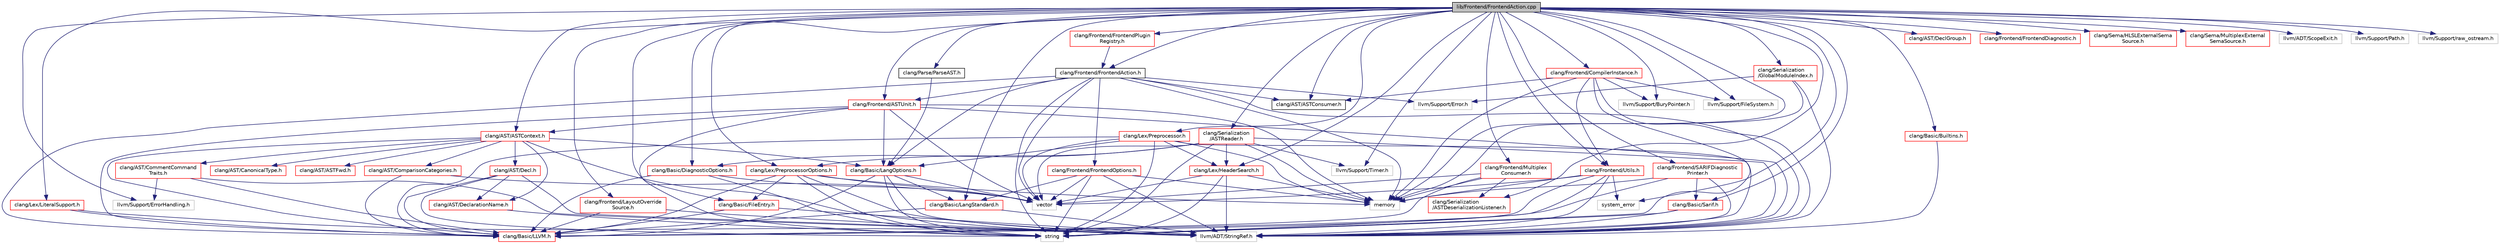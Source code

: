digraph "lib/Frontend/FrontendAction.cpp"
{
 // LATEX_PDF_SIZE
  bgcolor="transparent";
  edge [fontname="Helvetica",fontsize="10",labelfontname="Helvetica",labelfontsize="10"];
  node [fontname="Helvetica",fontsize="10",shape=record];
  Node1 [label="lib/Frontend/FrontendAction.cpp",height=0.2,width=0.4,color="black", fillcolor="grey75", style="filled", fontcolor="black",tooltip=" "];
  Node1 -> Node2 [color="midnightblue",fontsize="10",style="solid",fontname="Helvetica"];
  Node2 [label="clang/Frontend/FrontendAction.h",height=0.2,width=0.4,color="black",URL="$FrontendAction_8h.html",tooltip=" "];
  Node2 -> Node3 [color="midnightblue",fontsize="10",style="solid",fontname="Helvetica"];
  Node3 [label="clang/AST/ASTConsumer.h",height=0.2,width=0.4,color="black",URL="$ASTConsumer_8h.html",tooltip=" "];
  Node2 -> Node4 [color="midnightblue",fontsize="10",style="solid",fontname="Helvetica"];
  Node4 [label="clang/Basic/LLVM.h",height=0.2,width=0.4,color="red",URL="$LLVM_8h.html",tooltip=" "];
  Node2 -> Node7 [color="midnightblue",fontsize="10",style="solid",fontname="Helvetica"];
  Node7 [label="clang/Basic/LangOptions.h",height=0.2,width=0.4,color="red",URL="$LangOptions_8h.html",tooltip=" "];
  Node7 -> Node4 [color="midnightblue",fontsize="10",style="solid",fontname="Helvetica"];
  Node7 -> Node11 [color="midnightblue",fontsize="10",style="solid",fontname="Helvetica"];
  Node11 [label="clang/Basic/LangStandard.h",height=0.2,width=0.4,color="red",URL="$LangStandard_8h.html",tooltip=" "];
  Node11 -> Node4 [color="midnightblue",fontsize="10",style="solid",fontname="Helvetica"];
  Node11 -> Node12 [color="midnightblue",fontsize="10",style="solid",fontname="Helvetica"];
  Node12 [label="llvm/ADT/StringRef.h",height=0.2,width=0.4,color="grey75",tooltip=" "];
  Node7 -> Node12 [color="midnightblue",fontsize="10",style="solid",fontname="Helvetica"];
  Node7 -> Node9 [color="midnightblue",fontsize="10",style="solid",fontname="Helvetica"];
  Node9 [label="string",height=0.2,width=0.4,color="grey75",tooltip=" "];
  Node7 -> Node10 [color="midnightblue",fontsize="10",style="solid",fontname="Helvetica"];
  Node10 [label="vector",height=0.2,width=0.4,color="grey75",tooltip=" "];
  Node2 -> Node35 [color="midnightblue",fontsize="10",style="solid",fontname="Helvetica"];
  Node35 [label="clang/Frontend/ASTUnit.h",height=0.2,width=0.4,color="red",URL="$ASTUnit_8h.html",tooltip=" "];
  Node35 -> Node46 [color="midnightblue",fontsize="10",style="solid",fontname="Helvetica"];
  Node46 [label="clang/AST/ASTContext.h",height=0.2,width=0.4,color="red",URL="$ASTContext_8h.html",tooltip=" "];
  Node46 -> Node47 [color="midnightblue",fontsize="10",style="solid",fontname="Helvetica"];
  Node47 [label="clang/AST/ASTFwd.h",height=0.2,width=0.4,color="red",URL="$ASTFwd_8h.html",tooltip=" "];
  Node46 -> Node53 [color="midnightblue",fontsize="10",style="solid",fontname="Helvetica"];
  Node53 [label="clang/AST/CanonicalType.h",height=0.2,width=0.4,color="red",URL="$CanonicalType_8h.html",tooltip=" "];
  Node46 -> Node103 [color="midnightblue",fontsize="10",style="solid",fontname="Helvetica"];
  Node103 [label="clang/AST/CommentCommand\lTraits.h",height=0.2,width=0.4,color="red",URL="$CommentCommandTraits_8h.html",tooltip=" "];
  Node103 -> Node4 [color="midnightblue",fontsize="10",style="solid",fontname="Helvetica"];
  Node103 -> Node12 [color="midnightblue",fontsize="10",style="solid",fontname="Helvetica"];
  Node103 -> Node15 [color="midnightblue",fontsize="10",style="solid",fontname="Helvetica"];
  Node15 [label="llvm/Support/ErrorHandling.h",height=0.2,width=0.4,color="grey75",tooltip=" "];
  Node46 -> Node106 [color="midnightblue",fontsize="10",style="solid",fontname="Helvetica"];
  Node106 [label="clang/AST/ComparisonCategories.h",height=0.2,width=0.4,color="red",URL="$ComparisonCategories_8h.html",tooltip=" "];
  Node106 -> Node4 [color="midnightblue",fontsize="10",style="solid",fontname="Helvetica"];
  Node106 -> Node10 [color="midnightblue",fontsize="10",style="solid",fontname="Helvetica"];
  Node46 -> Node108 [color="midnightblue",fontsize="10",style="solid",fontname="Helvetica"];
  Node108 [label="clang/AST/Decl.h",height=0.2,width=0.4,color="red",URL="$Decl_8h.html",tooltip=" "];
  Node108 -> Node119 [color="midnightblue",fontsize="10",style="solid",fontname="Helvetica"];
  Node119 [label="clang/AST/DeclarationName.h",height=0.2,width=0.4,color="red",URL="$DeclarationName_8h.html",tooltip=" "];
  Node119 -> Node9 [color="midnightblue",fontsize="10",style="solid",fontname="Helvetica"];
  Node108 -> Node4 [color="midnightblue",fontsize="10",style="solid",fontname="Helvetica"];
  Node108 -> Node12 [color="midnightblue",fontsize="10",style="solid",fontname="Helvetica"];
  Node108 -> Node9 [color="midnightblue",fontsize="10",style="solid",fontname="Helvetica"];
  Node46 -> Node119 [color="midnightblue",fontsize="10",style="solid",fontname="Helvetica"];
  Node46 -> Node4 [color="midnightblue",fontsize="10",style="solid",fontname="Helvetica"];
  Node46 -> Node7 [color="midnightblue",fontsize="10",style="solid",fontname="Helvetica"];
  Node46 -> Node12 [color="midnightblue",fontsize="10",style="solid",fontname="Helvetica"];
  Node35 -> Node4 [color="midnightblue",fontsize="10",style="solid",fontname="Helvetica"];
  Node35 -> Node7 [color="midnightblue",fontsize="10",style="solid",fontname="Helvetica"];
  Node35 -> Node12 [color="midnightblue",fontsize="10",style="solid",fontname="Helvetica"];
  Node35 -> Node77 [color="midnightblue",fontsize="10",style="solid",fontname="Helvetica"];
  Node77 [label="memory",height=0.2,width=0.4,color="grey75",tooltip=" "];
  Node35 -> Node9 [color="midnightblue",fontsize="10",style="solid",fontname="Helvetica"];
  Node35 -> Node10 [color="midnightblue",fontsize="10",style="solid",fontname="Helvetica"];
  Node2 -> Node233 [color="midnightblue",fontsize="10",style="solid",fontname="Helvetica"];
  Node233 [label="clang/Frontend/FrontendOptions.h",height=0.2,width=0.4,color="red",URL="$FrontendOptions_8h.html",tooltip=" "];
  Node233 -> Node11 [color="midnightblue",fontsize="10",style="solid",fontname="Helvetica"];
  Node233 -> Node12 [color="midnightblue",fontsize="10",style="solid",fontname="Helvetica"];
  Node233 -> Node77 [color="midnightblue",fontsize="10",style="solid",fontname="Helvetica"];
  Node233 -> Node9 [color="midnightblue",fontsize="10",style="solid",fontname="Helvetica"];
  Node233 -> Node10 [color="midnightblue",fontsize="10",style="solid",fontname="Helvetica"];
  Node2 -> Node12 [color="midnightblue",fontsize="10",style="solid",fontname="Helvetica"];
  Node2 -> Node238 [color="midnightblue",fontsize="10",style="solid",fontname="Helvetica"];
  Node238 [label="llvm/Support/Error.h",height=0.2,width=0.4,color="grey75",tooltip=" "];
  Node2 -> Node77 [color="midnightblue",fontsize="10",style="solid",fontname="Helvetica"];
  Node2 -> Node9 [color="midnightblue",fontsize="10",style="solid",fontname="Helvetica"];
  Node2 -> Node10 [color="midnightblue",fontsize="10",style="solid",fontname="Helvetica"];
  Node1 -> Node3 [color="midnightblue",fontsize="10",style="solid",fontname="Helvetica"];
  Node1 -> Node46 [color="midnightblue",fontsize="10",style="solid",fontname="Helvetica"];
  Node1 -> Node191 [color="midnightblue",fontsize="10",style="solid",fontname="Helvetica"];
  Node191 [label="clang/AST/DeclGroup.h",height=0.2,width=0.4,color="red",URL="$DeclGroup_8h.html",tooltip=" "];
  Node1 -> Node239 [color="midnightblue",fontsize="10",style="solid",fontname="Helvetica"];
  Node239 [label="clang/Basic/Builtins.h",height=0.2,width=0.4,color="red",URL="$Builtins_8h.html",tooltip=" "];
  Node239 -> Node12 [color="midnightblue",fontsize="10",style="solid",fontname="Helvetica"];
  Node1 -> Node63 [color="midnightblue",fontsize="10",style="solid",fontname="Helvetica"];
  Node63 [label="clang/Basic/DiagnosticOptions.h",height=0.2,width=0.4,color="red",URL="$DiagnosticOptions_8h.html",tooltip=" "];
  Node63 -> Node4 [color="midnightblue",fontsize="10",style="solid",fontname="Helvetica"];
  Node63 -> Node9 [color="midnightblue",fontsize="10",style="solid",fontname="Helvetica"];
  Node63 -> Node10 [color="midnightblue",fontsize="10",style="solid",fontname="Helvetica"];
  Node1 -> Node153 [color="midnightblue",fontsize="10",style="solid",fontname="Helvetica"];
  Node153 [label="clang/Basic/FileEntry.h",height=0.2,width=0.4,color="red",URL="$FileEntry_8h.html",tooltip=" "];
  Node153 -> Node4 [color="midnightblue",fontsize="10",style="solid",fontname="Helvetica"];
  Node153 -> Node12 [color="midnightblue",fontsize="10",style="solid",fontname="Helvetica"];
  Node1 -> Node11 [color="midnightblue",fontsize="10",style="solid",fontname="Helvetica"];
  Node1 -> Node241 [color="midnightblue",fontsize="10",style="solid",fontname="Helvetica"];
  Node241 [label="clang/Basic/Sarif.h",height=0.2,width=0.4,color="red",URL="$Sarif_8h.html",tooltip=" "];
  Node241 -> Node12 [color="midnightblue",fontsize="10",style="solid",fontname="Helvetica"];
  Node241 -> Node9 [color="midnightblue",fontsize="10",style="solid",fontname="Helvetica"];
  Node1 -> Node35 [color="midnightblue",fontsize="10",style="solid",fontname="Helvetica"];
  Node1 -> Node246 [color="midnightblue",fontsize="10",style="solid",fontname="Helvetica"];
  Node246 [label="clang/Frontend/CompilerInstance.h",height=0.2,width=0.4,color="red",URL="$CompilerInstance_8h.html",tooltip=" "];
  Node246 -> Node3 [color="midnightblue",fontsize="10",style="solid",fontname="Helvetica"];
  Node246 -> Node279 [color="midnightblue",fontsize="10",style="solid",fontname="Helvetica"];
  Node279 [label="clang/Frontend/Utils.h",height=0.2,width=0.4,color="red",URL="$Utils_8h.html",tooltip=" "];
  Node279 -> Node4 [color="midnightblue",fontsize="10",style="solid",fontname="Helvetica"];
  Node279 -> Node12 [color="midnightblue",fontsize="10",style="solid",fontname="Helvetica"];
  Node279 -> Node77 [color="midnightblue",fontsize="10",style="solid",fontname="Helvetica"];
  Node279 -> Node9 [color="midnightblue",fontsize="10",style="solid",fontname="Helvetica"];
  Node279 -> Node232 [color="midnightblue",fontsize="10",style="solid",fontname="Helvetica"];
  Node232 [label="system_error",height=0.2,width=0.4,color="grey75",tooltip=" "];
  Node279 -> Node10 [color="midnightblue",fontsize="10",style="solid",fontname="Helvetica"];
  Node246 -> Node12 [color="midnightblue",fontsize="10",style="solid",fontname="Helvetica"];
  Node246 -> Node283 [color="midnightblue",fontsize="10",style="solid",fontname="Helvetica"];
  Node283 [label="llvm/Support/BuryPointer.h",height=0.2,width=0.4,color="grey75",tooltip=" "];
  Node246 -> Node161 [color="midnightblue",fontsize="10",style="solid",fontname="Helvetica"];
  Node161 [label="llvm/Support/FileSystem.h",height=0.2,width=0.4,color="grey75",tooltip=" "];
  Node246 -> Node77 [color="midnightblue",fontsize="10",style="solid",fontname="Helvetica"];
  Node246 -> Node9 [color="midnightblue",fontsize="10",style="solid",fontname="Helvetica"];
  Node1 -> Node284 [color="midnightblue",fontsize="10",style="solid",fontname="Helvetica"];
  Node284 [label="clang/Frontend/FrontendDiagnostic.h",height=0.2,width=0.4,color="red",URL="$FrontendDiagnostic_8h.html",tooltip=" "];
  Node1 -> Node287 [color="midnightblue",fontsize="10",style="solid",fontname="Helvetica"];
  Node287 [label="clang/Frontend/FrontendPlugin\lRegistry.h",height=0.2,width=0.4,color="red",URL="$FrontendPluginRegistry_8h.html",tooltip=" "];
  Node287 -> Node2 [color="midnightblue",fontsize="10",style="solid",fontname="Helvetica"];
  Node1 -> Node288 [color="midnightblue",fontsize="10",style="solid",fontname="Helvetica"];
  Node288 [label="clang/Frontend/LayoutOverride\lSource.h",height=0.2,width=0.4,color="red",URL="$LayoutOverrideSource_8h.html",tooltip=" "];
  Node288 -> Node4 [color="midnightblue",fontsize="10",style="solid",fontname="Helvetica"];
  Node288 -> Node12 [color="midnightblue",fontsize="10",style="solid",fontname="Helvetica"];
  Node1 -> Node289 [color="midnightblue",fontsize="10",style="solid",fontname="Helvetica"];
  Node289 [label="clang/Frontend/Multiplex\lConsumer.h",height=0.2,width=0.4,color="red",URL="$MultiplexConsumer_8h.html",tooltip=" "];
  Node289 -> Node4 [color="midnightblue",fontsize="10",style="solid",fontname="Helvetica"];
  Node289 -> Node291 [color="midnightblue",fontsize="10",style="solid",fontname="Helvetica"];
  Node291 [label="clang/Serialization\l/ASTDeserializationListener.h",height=0.2,width=0.4,color="red",URL="$ASTDeserializationListener_8h.html",tooltip=" "];
  Node289 -> Node77 [color="midnightblue",fontsize="10",style="solid",fontname="Helvetica"];
  Node289 -> Node10 [color="midnightblue",fontsize="10",style="solid",fontname="Helvetica"];
  Node1 -> Node292 [color="midnightblue",fontsize="10",style="solid",fontname="Helvetica"];
  Node292 [label="clang/Frontend/SARIFDiagnostic\lPrinter.h",height=0.2,width=0.4,color="red",URL="$SARIFDiagnosticPrinter_8h.html",tooltip=" "];
  Node292 -> Node4 [color="midnightblue",fontsize="10",style="solid",fontname="Helvetica"];
  Node292 -> Node241 [color="midnightblue",fontsize="10",style="solid",fontname="Helvetica"];
  Node292 -> Node12 [color="midnightblue",fontsize="10",style="solid",fontname="Helvetica"];
  Node292 -> Node77 [color="midnightblue",fontsize="10",style="solid",fontname="Helvetica"];
  Node1 -> Node279 [color="midnightblue",fontsize="10",style="solid",fontname="Helvetica"];
  Node1 -> Node223 [color="midnightblue",fontsize="10",style="solid",fontname="Helvetica"];
  Node223 [label="clang/Lex/HeaderSearch.h",height=0.2,width=0.4,color="red",URL="$HeaderSearch_8h.html",tooltip=" "];
  Node223 -> Node12 [color="midnightblue",fontsize="10",style="solid",fontname="Helvetica"];
  Node223 -> Node77 [color="midnightblue",fontsize="10",style="solid",fontname="Helvetica"];
  Node223 -> Node9 [color="midnightblue",fontsize="10",style="solid",fontname="Helvetica"];
  Node223 -> Node10 [color="midnightblue",fontsize="10",style="solid",fontname="Helvetica"];
  Node1 -> Node293 [color="midnightblue",fontsize="10",style="solid",fontname="Helvetica"];
  Node293 [label="clang/Lex/LiteralSupport.h",height=0.2,width=0.4,color="red",URL="$LiteralSupport_8h.html",tooltip=" "];
  Node293 -> Node4 [color="midnightblue",fontsize="10",style="solid",fontname="Helvetica"];
  Node293 -> Node12 [color="midnightblue",fontsize="10",style="solid",fontname="Helvetica"];
  Node1 -> Node222 [color="midnightblue",fontsize="10",style="solid",fontname="Helvetica"];
  Node222 [label="clang/Lex/Preprocessor.h",height=0.2,width=0.4,color="red",URL="$Preprocessor_8h.html",tooltip=" "];
  Node222 -> Node4 [color="midnightblue",fontsize="10",style="solid",fontname="Helvetica"];
  Node222 -> Node7 [color="midnightblue",fontsize="10",style="solid",fontname="Helvetica"];
  Node222 -> Node223 [color="midnightblue",fontsize="10",style="solid",fontname="Helvetica"];
  Node222 -> Node12 [color="midnightblue",fontsize="10",style="solid",fontname="Helvetica"];
  Node222 -> Node77 [color="midnightblue",fontsize="10",style="solid",fontname="Helvetica"];
  Node222 -> Node9 [color="midnightblue",fontsize="10",style="solid",fontname="Helvetica"];
  Node222 -> Node10 [color="midnightblue",fontsize="10",style="solid",fontname="Helvetica"];
  Node1 -> Node294 [color="midnightblue",fontsize="10",style="solid",fontname="Helvetica"];
  Node294 [label="clang/Lex/PreprocessorOptions.h",height=0.2,width=0.4,color="red",URL="$PreprocessorOptions_8h.html",tooltip=" "];
  Node294 -> Node153 [color="midnightblue",fontsize="10",style="solid",fontname="Helvetica"];
  Node294 -> Node4 [color="midnightblue",fontsize="10",style="solid",fontname="Helvetica"];
  Node294 -> Node12 [color="midnightblue",fontsize="10",style="solid",fontname="Helvetica"];
  Node294 -> Node77 [color="midnightblue",fontsize="10",style="solid",fontname="Helvetica"];
  Node294 -> Node9 [color="midnightblue",fontsize="10",style="solid",fontname="Helvetica"];
  Node294 -> Node10 [color="midnightblue",fontsize="10",style="solid",fontname="Helvetica"];
  Node1 -> Node295 [color="midnightblue",fontsize="10",style="solid",fontname="Helvetica"];
  Node295 [label="clang/Parse/ParseAST.h",height=0.2,width=0.4,color="black",URL="$ParseAST_8h.html",tooltip=" "];
  Node295 -> Node7 [color="midnightblue",fontsize="10",style="solid",fontname="Helvetica"];
  Node1 -> Node296 [color="midnightblue",fontsize="10",style="solid",fontname="Helvetica"];
  Node296 [label="clang/Sema/HLSLExternalSema\lSource.h",height=0.2,width=0.4,color="red",URL="$HLSLExternalSemaSource_8h.html",tooltip=" "];
  Node1 -> Node300 [color="midnightblue",fontsize="10",style="solid",fontname="Helvetica"];
  Node300 [label="clang/Sema/MultiplexExternal\lSemaSource.h",height=0.2,width=0.4,color="red",URL="$MultiplexExternalSemaSource_8h.html",tooltip=" "];
  Node1 -> Node291 [color="midnightblue",fontsize="10",style="solid",fontname="Helvetica"];
  Node1 -> Node301 [color="midnightblue",fontsize="10",style="solid",fontname="Helvetica"];
  Node301 [label="clang/Serialization\l/ASTReader.h",height=0.2,width=0.4,color="red",URL="$ASTReader_8h.html",tooltip=" "];
  Node301 -> Node63 [color="midnightblue",fontsize="10",style="solid",fontname="Helvetica"];
  Node301 -> Node223 [color="midnightblue",fontsize="10",style="solid",fontname="Helvetica"];
  Node301 -> Node294 [color="midnightblue",fontsize="10",style="solid",fontname="Helvetica"];
  Node301 -> Node12 [color="midnightblue",fontsize="10",style="solid",fontname="Helvetica"];
  Node301 -> Node338 [color="midnightblue",fontsize="10",style="solid",fontname="Helvetica"];
  Node338 [label="llvm/Support/Timer.h",height=0.2,width=0.4,color="grey75",tooltip=" "];
  Node301 -> Node77 [color="midnightblue",fontsize="10",style="solid",fontname="Helvetica"];
  Node301 -> Node9 [color="midnightblue",fontsize="10",style="solid",fontname="Helvetica"];
  Node301 -> Node10 [color="midnightblue",fontsize="10",style="solid",fontname="Helvetica"];
  Node1 -> Node339 [color="midnightblue",fontsize="10",style="solid",fontname="Helvetica"];
  Node339 [label="clang/Serialization\l/GlobalModuleIndex.h",height=0.2,width=0.4,color="red",URL="$GlobalModuleIndex_8h.html",tooltip=" "];
  Node339 -> Node12 [color="midnightblue",fontsize="10",style="solid",fontname="Helvetica"];
  Node339 -> Node238 [color="midnightblue",fontsize="10",style="solid",fontname="Helvetica"];
  Node339 -> Node77 [color="midnightblue",fontsize="10",style="solid",fontname="Helvetica"];
  Node1 -> Node340 [color="midnightblue",fontsize="10",style="solid",fontname="Helvetica"];
  Node340 [label="llvm/ADT/ScopeExit.h",height=0.2,width=0.4,color="grey75",tooltip=" "];
  Node1 -> Node283 [color="midnightblue",fontsize="10",style="solid",fontname="Helvetica"];
  Node1 -> Node15 [color="midnightblue",fontsize="10",style="solid",fontname="Helvetica"];
  Node1 -> Node161 [color="midnightblue",fontsize="10",style="solid",fontname="Helvetica"];
  Node1 -> Node341 [color="midnightblue",fontsize="10",style="solid",fontname="Helvetica"];
  Node341 [label="llvm/Support/Path.h",height=0.2,width=0.4,color="grey75",tooltip=" "];
  Node1 -> Node338 [color="midnightblue",fontsize="10",style="solid",fontname="Helvetica"];
  Node1 -> Node117 [color="midnightblue",fontsize="10",style="solid",fontname="Helvetica"];
  Node117 [label="llvm/Support/raw_ostream.h",height=0.2,width=0.4,color="grey75",tooltip=" "];
  Node1 -> Node77 [color="midnightblue",fontsize="10",style="solid",fontname="Helvetica"];
  Node1 -> Node232 [color="midnightblue",fontsize="10",style="solid",fontname="Helvetica"];
}
